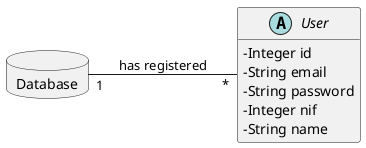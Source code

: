@startuml
skinparam classAttributeIconSize 0
hide methods
left to right direction



abstract class User{
-Integer id
-String email
-String password
-Integer nif
-String name
}

database Database {

}


Database "1" -- "*" User : has registered



@enduml
